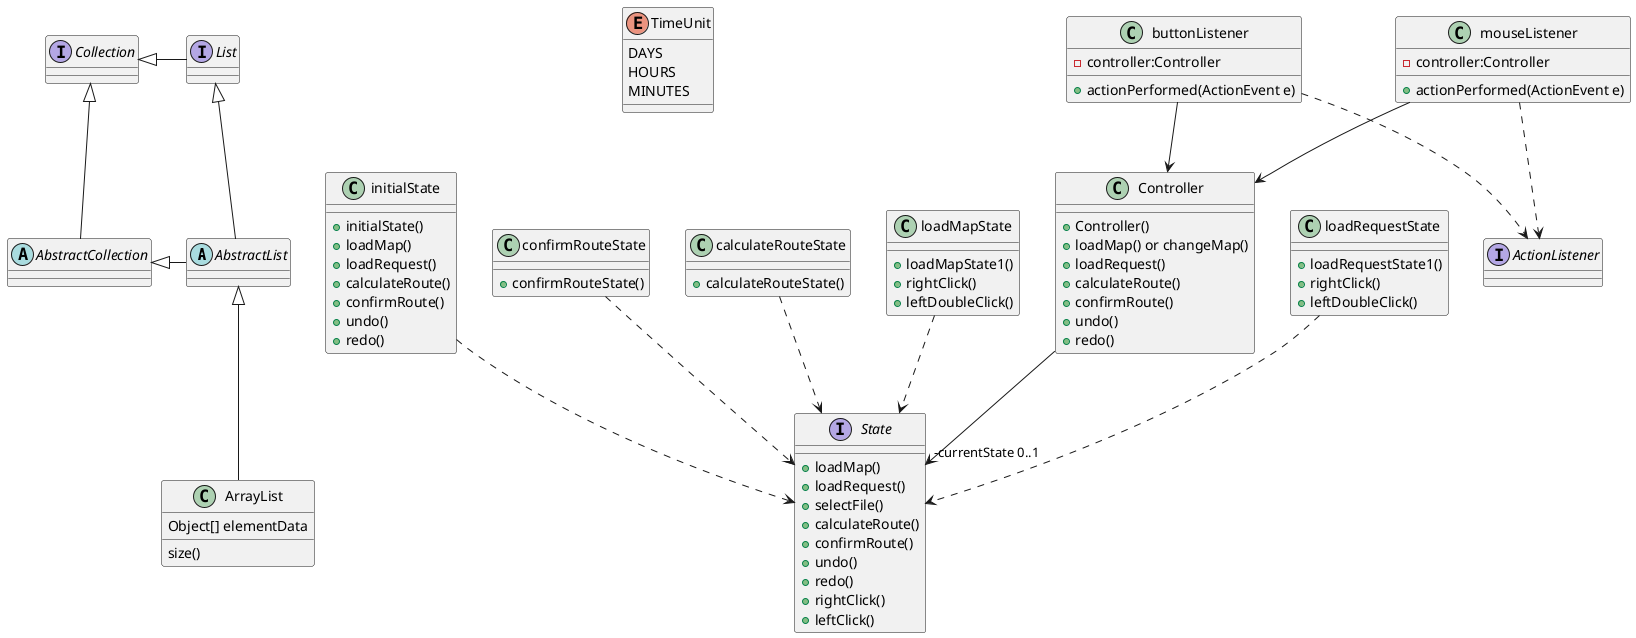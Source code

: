@startuml

abstract class AbstractList
abstract AbstractCollection
interface List
interface Collection

List <|-- AbstractList
Collection <|-- AbstractCollection

Collection <|- List
AbstractCollection <|- AbstractList
AbstractList <|-- ArrayList

class ArrayList {
Object[] elementData
size()
}

enum TimeUnit {
DAYS
HOURS
MINUTES
}

'Pour l'IHM

class Controller{
+ Controller()
+ loadMap() or changeMap()
+ loadRequest()
'+ addRequest()
'+ deleteRequest()
+calculateRoute()
+ confirmRoute()
+ undo()
+ redo()
'+ zoomIn()
'+ zoomOut()
}

Controller --> "-currentState 0..1"State

interface State{
+ loadMap()
+ loadRequest()
+ selectFile()
+ calculateRoute()
+ confirmRoute()
+ undo()
+ redo()
'addRequest()
'deleteRequest()
'zoomIn()
'zoomOut()
+ rightClick()
+ leftClick()
' leftClick for cancel???
}

initialState ..> State
loadMapState ..> State
loadRequestState ..> State
confirmRouteState ..> State
calculateRouteState ..> State

class initialState{
+ initialState()
+ loadMap()
+ loadRequest()
+ calculateRoute()
+ confirmRoute()
+ undo()
+ redo()
'addRequest()
'deleteRequest()
'zoomIn()
'zoomOut()
}

class loadMapState{
+ loadMapState1()
'to cancel
+ rightClick()
'to select
+ leftDoubleClick()
}

class loadRequestState{
+ loadRequestState1()
'to cancel
+ rightClick()
'to select
+ leftDoubleClick()
}

class calculateRouteState{
+ calculateRouteState()
}

class confirmRouteState{
+ confirmRouteState()
}

interface ActionListener{}

buttonListener ..> ActionListener
buttonListener --> Controller
mouseListener ..> ActionListener
mouseListener --> Controller

class buttonListener{
- controller:Controller
+ actionPerformed(ActionEvent e)
}

class mouseListener{
- controller:Controller
+ actionPerformed(ActionEvent e)
}



@enduml